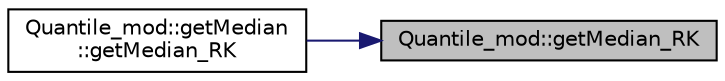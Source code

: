 digraph "Quantile_mod::getMedian_RK"
{
 // LATEX_PDF_SIZE
  edge [fontname="Helvetica",fontsize="10",labelfontname="Helvetica",labelfontsize="10"];
  node [fontname="Helvetica",fontsize="10",shape=record];
  rankdir="RL";
  Node1 [label="Quantile_mod::getMedian_RK",height=0.2,width=0.4,color="black", fillcolor="grey75", style="filled", fontcolor="black",tooltip="Return the median of the input vector."];
  Node1 -> Node2 [dir="back",color="midnightblue",fontsize="10",style="solid",fontname="Helvetica"];
  Node2 [label="Quantile_mod::getMedian\l::getMedian_RK",height=0.2,width=0.4,color="black", fillcolor="white", style="filled",URL="$interfaceQuantile__mod_1_1getMedian.html#a4eca5429fb1a4cf683b208aab5aaffc6",tooltip="Return the median of the input vector."];
}
